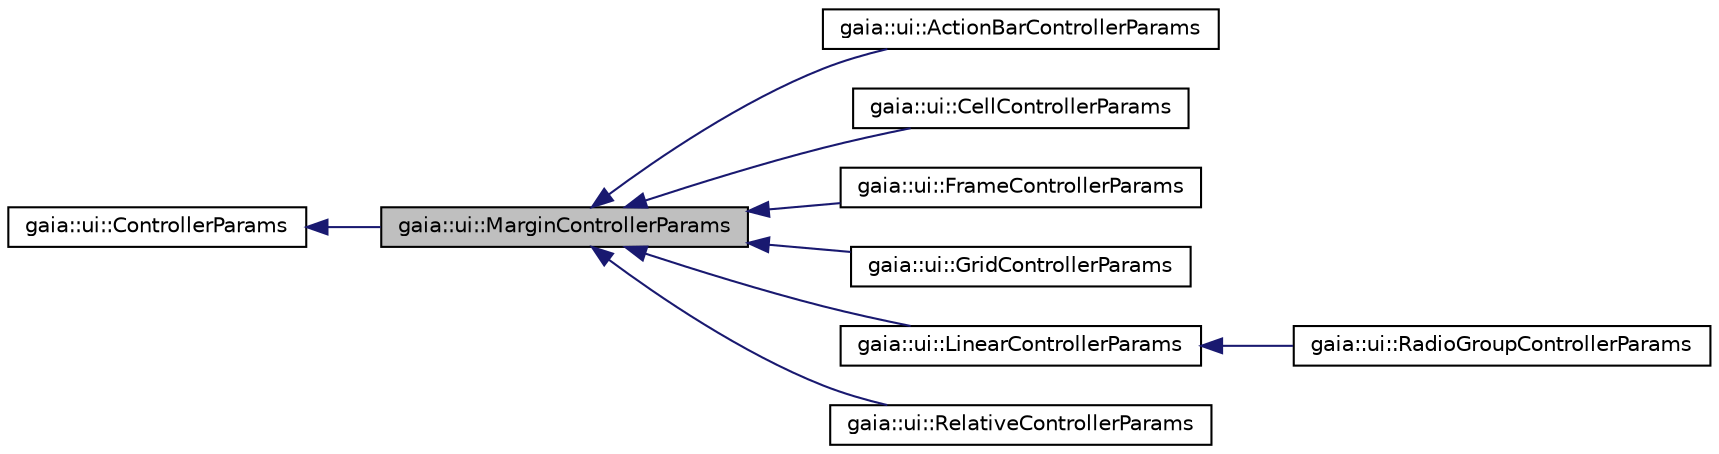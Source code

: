 digraph G
{
  edge [fontname="Helvetica",fontsize="10",labelfontname="Helvetica",labelfontsize="10"];
  node [fontname="Helvetica",fontsize="10",shape=record];
  rankdir=LR;
  Node1 [label="gaia::ui::MarginControllerParams",height=0.2,width=0.4,color="black", fillcolor="grey75", style="filled" fontcolor="black"];
  Node2 -> Node1 [dir=back,color="midnightblue",fontsize="10",style="solid",fontname="Helvetica"];
  Node2 [label="gaia::ui::ControllerParams",height=0.2,width=0.4,color="black", fillcolor="white", style="filled",URL="$de/d2f/classgaia_1_1ui_1_1_controller_params.html",tooltip="ControllerParams are used by widgets to tell their parents how they want to be laid out..."];
  Node1 -> Node3 [dir=back,color="midnightblue",fontsize="10",style="solid",fontname="Helvetica"];
  Node3 [label="gaia::ui::ActionBarControllerParams",height=0.2,width=0.4,color="black", fillcolor="white", style="filled",URL="$da/dcf/classgaia_1_1ui_1_1_action_bar_controller_params.html",tooltip="ActionBarControllerParams are used by widgets to tell their RadioGroupController how they want to be ..."];
  Node1 -> Node4 [dir=back,color="midnightblue",fontsize="10",style="solid",fontname="Helvetica"];
  Node4 [label="gaia::ui::CellControllerParams",height=0.2,width=0.4,color="black", fillcolor="white", style="filled",URL="$d4/d6f/classgaia_1_1ui_1_1_cell_controller_params.html"];
  Node1 -> Node5 [dir=back,color="midnightblue",fontsize="10",style="solid",fontname="Helvetica"];
  Node5 [label="gaia::ui::FrameControllerParams",height=0.2,width=0.4,color="black", fillcolor="white", style="filled",URL="$d7/d11/classgaia_1_1ui_1_1_frame_controller_params.html",tooltip="FrameControllerParams are used by widgets to tell their FrameController how they want to be laid out..."];
  Node1 -> Node6 [dir=back,color="midnightblue",fontsize="10",style="solid",fontname="Helvetica"];
  Node6 [label="gaia::ui::GridControllerParams",height=0.2,width=0.4,color="black", fillcolor="white", style="filled",URL="$d9/dfe/classgaia_1_1ui_1_1_grid_controller_params.html",tooltip="Layout information associated with each of the children of a GridLayout."];
  Node1 -> Node7 [dir=back,color="midnightblue",fontsize="10",style="solid",fontname="Helvetica"];
  Node7 [label="gaia::ui::LinearControllerParams",height=0.2,width=0.4,color="black", fillcolor="white", style="filled",URL="$dd/dee/classgaia_1_1ui_1_1_linear_controller_params.html",tooltip="LinearControllerParams are used by widgets to tell their LinearLayout how they want to be laid out..."];
  Node7 -> Node8 [dir=back,color="midnightblue",fontsize="10",style="solid",fontname="Helvetica"];
  Node8 [label="gaia::ui::RadioGroupControllerParams",height=0.2,width=0.4,color="black", fillcolor="white", style="filled",URL="$df/d81/classgaia_1_1ui_1_1_radio_group_controller_params.html",tooltip="RadioGroupControllerParams are used by widgets to tell their RadioGroupController how they want to be..."];
  Node1 -> Node9 [dir=back,color="midnightblue",fontsize="10",style="solid",fontname="Helvetica"];
  Node9 [label="gaia::ui::RelativeControllerParams",height=0.2,width=0.4,color="black", fillcolor="white", style="filled",URL="$d9/d61/classgaia_1_1ui_1_1_relative_controller_params.html",tooltip="RelativeControllerParams are used by widgets to tell their RelativeController how they want to be lai..."];
}

